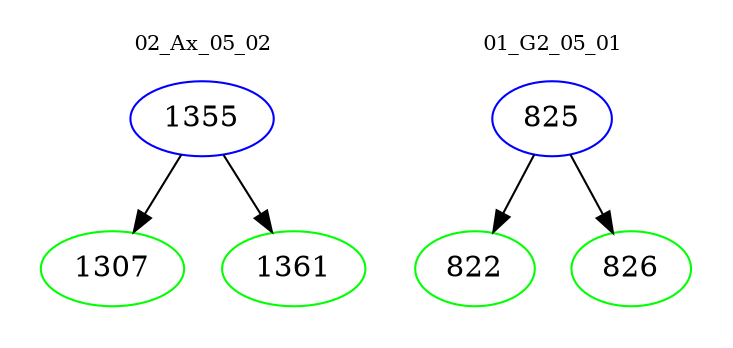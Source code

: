 digraph{
subgraph cluster_0 {
color = white
label = "02_Ax_05_02";
fontsize=10;
T0_1355 [label="1355", color="blue"]
T0_1355 -> T0_1307 [color="black"]
T0_1307 [label="1307", color="green"]
T0_1355 -> T0_1361 [color="black"]
T0_1361 [label="1361", color="green"]
}
subgraph cluster_1 {
color = white
label = "01_G2_05_01";
fontsize=10;
T1_825 [label="825", color="blue"]
T1_825 -> T1_822 [color="black"]
T1_822 [label="822", color="green"]
T1_825 -> T1_826 [color="black"]
T1_826 [label="826", color="green"]
}
}
